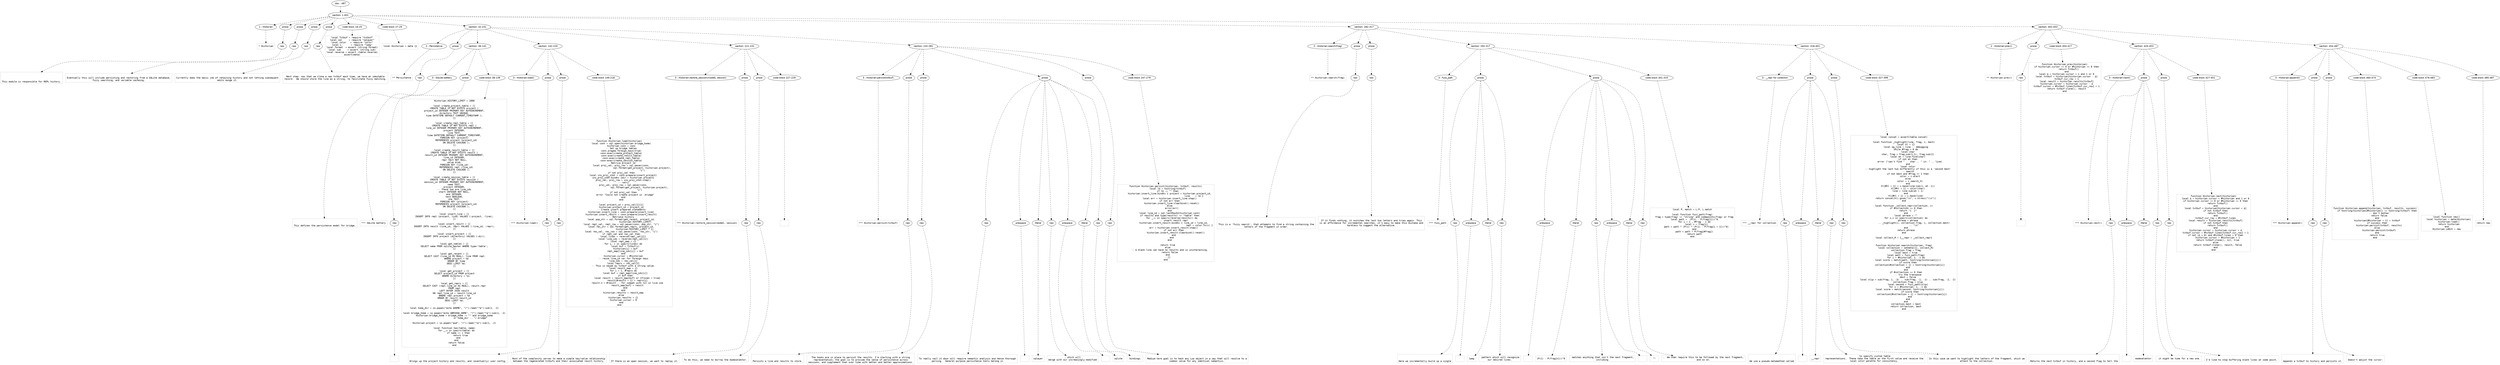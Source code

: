 digraph lpegNode {

node [fontname=Helvetica]
edge [style=dashed]

doc_0 [label="doc - 487"]


doc_0 -> { section_1}
{rank=same; section_1}

section_1 [label="section: 1-401"]


// END RANK doc_0

section_1 -> { header_2 prose_3 prose_4 prose_5 prose_6 codeblock_7 codeblock_8 section_9 section_10 section_11}
{rank=same; header_2 prose_3 prose_4 prose_5 prose_6 codeblock_7 codeblock_8 section_9 section_10 section_11}

header_2 [label="1 : Historian"]

prose_3 [label="prose"]

prose_4 [label="prose"]

prose_5 [label="prose"]

prose_6 [label="prose"]

codeblock_7 [label="code block 16-25"]

codeblock_8 [label="code block 27-29"]

section_9 [label="section: 32-231"]

section_10 [label="section: 282-317"]

section_11 [label="section: 402-453"]


// END RANK section_1

header_2 -> leaf_12
leaf_12  [color=Gray,shape=rectangle,fontname=Inconsolata,label="* Historian"]
// END RANK header_2

prose_3 -> { raw_13}
{rank=same; raw_13}

raw_13 [label="raw"]


// END RANK prose_3

raw_13 -> leaf_14
leaf_14  [color=Gray,shape=rectangle,fontname=Inconsolata,label="


This module is responsible for REPL history.
"]
// END RANK raw_13

prose_4 -> { raw_15}
{rank=same; raw_15}

raw_15 [label="raw"]


// END RANK prose_4

raw_15 -> leaf_16
leaf_16  [color=Gray,shape=rectangle,fontname=Inconsolata,label="
Eventually this will include persisting and restoring from a SQLite database,
fuzzy searching, and variable cacheing.
"]
// END RANK raw_15

prose_5 -> { raw_17}
{rank=same; raw_17}

raw_17 [label="raw"]


// END RANK prose_5

raw_17 -> leaf_18
leaf_18  [color=Gray,shape=rectangle,fontname=Inconsolata,label="
Currently does the basic job of retaining history and not letting subsequent
edits munge it.
"]
// END RANK raw_17

prose_6 -> { raw_19}
{rank=same; raw_19}

raw_19 [label="raw"]


// END RANK prose_6

raw_19 -> leaf_20
leaf_20  [color=Gray,shape=rectangle,fontname=Inconsolata,label="
Next step: now that we clone a new txtbuf each time, we have an immutable
record.  We should store the line as a string, to facilitate fuzzy matching.

"]
// END RANK raw_19

codeblock_7 -> leaf_21
leaf_21  [color=Gray,shape=rectangle,fontname=Inconsolata,label="local Txtbuf = require \"txtbuf\"
local sql     = require \"sqlayer\"
local color   = require \"color\"
local L       = require \"lpeg\"
local format  = assert (string.format)
local sub     = assert (string.sub)
local reverse = assert (table.reverse)
assert(meta)"]
// END RANK codeblock_7

codeblock_8 -> leaf_22
leaf_22  [color=Gray,shape=rectangle,fontname=Inconsolata,label="local Historian = meta {}"]
// END RANK codeblock_8

section_9 -> { header_23 prose_24 section_25 section_26 section_27 section_28}
{rank=same; header_23 prose_24 section_25 section_26 section_27 section_28}

header_23 [label="2 : Persistence"]

prose_24 [label="prose"]

section_25 [label="section: 36-141"]

section_26 [label="section: 142-220"]

section_27 [label="section: 221-231"]

section_28 [label="section: 232-281"]


// END RANK section_9

header_23 -> leaf_29
leaf_29  [color=Gray,shape=rectangle,fontname=Inconsolata,label="** Persistence"]
// END RANK header_23

prose_24 -> { raw_30}
{rank=same; raw_30}

raw_30 [label="raw"]


// END RANK prose_24

raw_30 -> leaf_31
leaf_31  [color=Gray,shape=rectangle,fontname=Inconsolata,label="

This defines the persistence model for bridge.
"]
// END RANK raw_30

section_25 -> { header_32 prose_33 codeblock_34}
{rank=same; header_32 prose_33 codeblock_34}

header_32 [label="3 : SQLite battery"]

prose_33 [label="prose"]

codeblock_34 [label="code block 38-139"]


// END RANK section_25

header_32 -> leaf_35
leaf_35  [color=Gray,shape=rectangle,fontname=Inconsolata,label="*** SQLite battery"]
// END RANK header_32

prose_33 -> { raw_36}
{rank=same; raw_36}

raw_36 [label="raw"]


// END RANK prose_33

raw_36 -> leaf_37
leaf_37  [color=Gray,shape=rectangle,fontname=Inconsolata,label="
"]
// END RANK raw_36

codeblock_34 -> leaf_38
leaf_38  [color=Gray,shape=rectangle,fontname=Inconsolata,label="Historian.HISTORY_LIMIT = 1000

local create_project_table = [[
CREATE TABLE IF NOT EXISTS project (
project_id INTEGER PRIMARY KEY AUTOINCREMENT,
directory TEXT UNIQUE,
time DATETIME DEFAULT CURRENT_TIMESTAMP );
]]

local create_repl_table = [[
CREATE TABLE IF NOT EXISTS repl (
line_id INTEGER PRIMARY KEY AUTOINCREMENT,
project INTEGER,
line TEXT,
time DATETIME DEFAULT CURRENT_TIMESTAMP,
FOREIGN KEY (project)
   REFERENCES project (project_id)
   ON DELETE CASCADE );
]]

local create_result_table = [[
CREATE TABLE IF NOT EXISTS result (
result_id INTEGER PRIMARY KEY AUTOINCREMENT,
line_id INTEGER,
repr text NOT NULL,
value blob,
FOREIGN KEY (line_id)
   REFERENCES repl (line_id)
   ON DELETE CASCADE );
]]

local create_session_table = [[
CREATE TABLE IF NOT EXISTS session (
session_id INTEGER PRIMARY KEY AUTOINCREMENT,
name TEXT,
project INTEGER,
-- These two are line_ids
start INTEGER NOT NULL,
end INTEGER,
test BOOLEAN,
sha TEXT,
FOREIGN KEY (project)
   REFERENCES project (project_id)
   ON DELETE CASCADE );
]]

local insert_line = [[
INSERT INTO repl (project, line) VALUES (:project, :line);
]]

local insert_result = [[
INSERT INTO result (line_id, repr) VALUES (:line_id, :repr);
]]

local insert_project = [[
INSERT INTO project (directory) VALUES (:dir);
]]

local get_tables = [[
SELECT name FROM sqlite_master WHERE type='table';
]]

local get_recent = [[
SELECT CAST (line_id AS REAL), line FROM repl
   WHERE project = %d
   ORDER BY time
   DESC LIMIT %d;
]]

local get_project = [[
SELECT project_id FROM project
   WHERE directory = %s;
]]

local get_reprs = [[
SELECT CAST (repl.line_id AS REAL), result.repr
FROM repl
LEFT OUTER JOIN result
ON repl.line_id = result.line_id
WHERE repl.project = %d
ORDER BY result.result_id
DESC LIMIT %d;
]]

local home_dir = io.popen(\"echo $HOME\", \"r\"):read(\"*a\"):sub(1, -2)

local bridge_home = io.popen(\"echo $BRIDGE_HOME\", \"r\"):read(\"*a\"):sub(1, -2)
Historian.bridge_home = bridge_home ~= \"\" and bridge_home
                        or home_dir .. \"/.bridge\"

Historian.project = io.popen(\"pwd\", \"r\"):read(\"*a\"):sub(1, -2)

local function has(table, name)
   for _,v in ipairs(table) do
      if name == v then
         return true
      end
   end
   return false
end"]
// END RANK codeblock_34

section_26 -> { header_39 prose_40 prose_41 codeblock_42}
{rank=same; header_39 prose_40 prose_41 codeblock_42}

header_39 [label="3 : Historian:load()"]

prose_40 [label="prose"]

prose_41 [label="prose"]

codeblock_42 [label="code block 149-218"]


// END RANK section_26

header_39 -> leaf_43
leaf_43  [color=Gray,shape=rectangle,fontname=Inconsolata,label="*** Historian:load()"]
// END RANK header_39

prose_40 -> { raw_44}
{rank=same; raw_44}

raw_44 [label="raw"]


// END RANK prose_40

raw_44 -> leaf_45
leaf_45  [color=Gray,shape=rectangle,fontname=Inconsolata,label="

Brings up the project history and results, and (eventually) user config.
"]
// END RANK raw_44

prose_41 -> { raw_46}
{rank=same; raw_46}

raw_46 [label="raw"]


// END RANK prose_41

raw_46 -> leaf_47
leaf_47  [color=Gray,shape=rectangle,fontname=Inconsolata,label="
Most of the complexity serves to make a simple key/value relationship
between the regenerated txtbufs and their associated result history.
"]
// END RANK raw_46

codeblock_42 -> leaf_48
leaf_48  [color=Gray,shape=rectangle,fontname=Inconsolata,label="function Historian.load(historian)
   local conn = sql.open(historian.bridge_home)
   historian.conn = conn
   -- Set up bridge tables
   conn.pragma.foreign_keys(true)
   conn:exec(create_project_table)
   conn:exec(create_result_table)
   conn:exec(create_repl_table)
   conn:exec(create_session_table)
   -- Retrive project id
   local proj_val, proj_row = sql.pexec(conn,
                                  sql.format(get_project, historian.project),
                                  \"i\")
   if not proj_val then
      local ins_proj_stmt = conn:prepare(insert_project)
      ins_proj_stmt:bindkv {dir = historian.project}
      proj_val, proj_row = ins_proj_stmt:step()
      -- retry
      proj_val, proj_row = sql.pexec(conn,
                              sql.format(get_project, historian.project),
                              \"i\")
      if not proj_val then
         error \"Could not create project in .bridge\"
      end
   end

   local project_id = proj_val[1][1]
   historian.project_id = project_id
   -- Create insert prepared statements
   historian.insert_line = conn:prepare(insert_line)
   historian.insert_result = conn:prepare(insert_result)
   -- Retrieve history
   local pop_str = sql.format(get_recent, project_id,
                        historian.HISTORY_LIMIT)
   local repl_val, repl_row = sql.pexec(conn, pop_str, \"i\")
   local res_str = sql.format(get_reprs, project_id,
                       historian.HISTORY_LIMIT * 2)
   local res_val, res_row = sql.pexec(conn, res_str, \"i\")
   if repl_val and res_val then
      local lines = reverse(repl_val[2])
      local line_ids = reverse(repl_val[1])
      local repl_map = {}
      for i, v in ipairs(lines) do
         local buf = Txtbuf(v)
         historian[i] = buf
         repl_map[line_ids[i]] = buf
      end
      historian.cursor = #historian
      -- reuse line_id var for foreign keys
      line_ids = res_val[1]
      local reprs = res_val[2]
      -- This is keyed by txtbuf with a string value.
      local result_map = {}
      for i = 1, #reprs do
         local buf = repl_map[line_ids[i]]
         if buf then
            local result = result_map[buf] or {frozen = true}
            result[#result + 1] = reprs[i]
            result.n = #result -- for compat with nil in live use
            result_map[buf] = result
         end
      end
      historian.results = result_map
   else
      historian.results = {}
      historian.cursor = 0
   end
end"]
// END RANK codeblock_42

section_27 -> { header_49 prose_50 prose_51 codeblock_52}
{rank=same; header_49 prose_50 prose_51 codeblock_52}

header_49 [label="3 : Historian:restore_session(modeS, session)"]

prose_50 [label="prose"]

prose_51 [label="prose"]

codeblock_52 [label="code block 227-229"]


// END RANK section_27

header_49 -> leaf_53
leaf_53  [color=Gray,shape=rectangle,fontname=Inconsolata,label="*** Historian:restore_session(modeS, session)"]
// END RANK header_49

prose_50 -> { raw_54}
{rank=same; raw_54}

raw_54 [label="raw"]


// END RANK prose_50

raw_54 -> leaf_55
leaf_55  [color=Gray,shape=rectangle,fontname=Inconsolata,label="

If there is an open session, we want to replay it.
"]
// END RANK raw_54

prose_51 -> { raw_56}
{rank=same; raw_56}

raw_56 [label="raw"]


// END RANK prose_51

raw_56 -> leaf_57
leaf_57  [color=Gray,shape=rectangle,fontname=Inconsolata,label="
To do this, we need to borrow the modeselektor.
"]
// END RANK raw_56

codeblock_52 -> leaf_58
leaf_58  [color=Gray,shape=rectangle,fontname=Inconsolata,label=""]
// END RANK codeblock_52

section_28 -> { header_59 prose_60 prose_61 prose_62 prose_63 codeblock_64}
{rank=same; header_59 prose_60 prose_61 prose_62 prose_63 codeblock_64}

header_59 [label="3 : Historian:persist(txtbuf)"]

prose_60 [label="prose"]

prose_61 [label="prose"]

prose_62 [label="prose"]

prose_63 [label="prose"]

codeblock_64 [label="code block 247-279"]


// END RANK section_28

header_59 -> leaf_65
leaf_65  [color=Gray,shape=rectangle,fontname=Inconsolata,label="*** Historian:persist(txtbuf)"]
// END RANK header_59

prose_60 -> { raw_66}
{rank=same; raw_66}

raw_66 [label="raw"]


// END RANK prose_60

raw_66 -> leaf_67
leaf_67  [color=Gray,shape=rectangle,fontname=Inconsolata,label="

Persists a line and results to store.
"]
// END RANK raw_66

prose_61 -> { raw_68}
{rank=same; raw_68}

raw_68 [label="raw"]


// END RANK prose_61

raw_68 -> leaf_69
leaf_69  [color=Gray,shape=rectangle,fontname=Inconsolata,label="
The hooks are in place to persist the results. I'm starting with a string
representation; the goal is to provide the sense of persistence across
sessions, and supplement that over time with better and better approximations.
"]
// END RANK raw_68

prose_62 -> { raw_70 prespace_71 literal_72 raw_73 prespace_74 literal_75 raw_76}
{rank=same; raw_70 prespace_71 literal_72 raw_73 prespace_74 literal_75 raw_76}

raw_70 [label="raw"]

prespace_71 [label="prespace"]

literal_72 [label="literal"]

raw_73 [label="raw"]

prespace_74 [label="prespace"]

literal_75 [label="literal"]

raw_76 [label="raw"]


// END RANK prose_62

raw_70 -> leaf_77
leaf_77  [color=Gray,shape=rectangle,fontname=Inconsolata,label="
To really nail it down will require semantic analysis and hence thorough
parsing.  General-purpose persistence tools belong in"]
// END RANK raw_70

prespace_71 -> leaf_78
leaf_78  [color=Gray,shape=rectangle,fontname=Inconsolata,label=" "]
// END RANK prespace_71

literal_72 -> leaf_79
leaf_79  [color=Gray,shape=rectangle,fontname=Inconsolata,label="sqlayer"]
// END RANK literal_72

raw_73 -> leaf_80
leaf_80  [color=Gray,shape=rectangle,fontname=Inconsolata,label=", which will
merge with our increasingly-modified"]
// END RANK raw_73

prespace_74 -> leaf_81
leaf_81  [color=Gray,shape=rectangle,fontname=Inconsolata,label=" "]
// END RANK prespace_74

literal_75 -> leaf_82
leaf_82  [color=Gray,shape=rectangle,fontname=Inconsolata,label="sqlite"]
// END RANK literal_75

raw_76 -> leaf_83
leaf_83  [color=Gray,shape=rectangle,fontname=Inconsolata,label=" bindings.
"]
// END RANK raw_76

prose_63 -> { raw_84}
{rank=same; raw_84}

raw_84 [label="raw"]


// END RANK prose_63

raw_84 -> leaf_85
leaf_85  [color=Gray,shape=rectangle,fontname=Inconsolata,label="
Medium-term goal is to hash any Lua object in a way that will resolve to a
common value for any identical semantics.
"]
// END RANK raw_84

codeblock_64 -> leaf_86
leaf_86  [color=Gray,shape=rectangle,fontname=Inconsolata,label="function Historian.persist(historian, txtbuf, results)
   local lb = tostring(txtbuf)
   if lb ~= \"\" then
      historian.insert_line:bindkv { project = historian.project_id,
                                          line    = lb }
      local err = historian.insert_line:step()
      if not err then
         historian.insert_line:clearbind():reset()
      else
         error(err)
      end
      local line_id = sql.lastRowId(historian.conn)
      if results and type(results) == \"table\" then
         for _,v in ipairs(reverse(results)) do
            -- insert result repr
            historian.insert_result:bindkv { line_id = line_id,
                                                  repr = color.ts(v) }
            err = historian.insert_result:step()
            if not err then
               historian.insert_result:clearbind():reset()
            end
         end
      end

   return true
   else
      -- A blank line can have no results and is uninteresting.
      return false
   end
   --]]
end"]
// END RANK codeblock_64

section_10 -> { header_87 prose_88 prose_89 section_90 section_91}
{rank=same; header_87 prose_88 prose_89 section_90 section_91}

header_87 [label="2 : Historian:search(frag)"]

prose_88 [label="prose"]

prose_89 [label="prose"]

section_90 [label="section: 292-317"]

section_91 [label="section: 318-401"]


// END RANK section_10

header_87 -> leaf_92
leaf_92  [color=Gray,shape=rectangle,fontname=Inconsolata,label="** Historian:search(frag)"]
// END RANK header_87

prose_88 -> { raw_93}
{rank=same; raw_93}

raw_93 [label="raw"]


// END RANK prose_88

raw_93 -> leaf_94
leaf_94  [color=Gray,shape=rectangle,fontname=Inconsolata,label="

This is a 'fuzzy search', that attempts to find a string containing the
letters of the fragment in order.
"]
// END RANK raw_93

prose_89 -> { raw_95}
{rank=same; raw_95}

raw_95 [label="raw"]


// END RANK prose_89

raw_95 -> leaf_96
leaf_96  [color=Gray,shape=rectangle,fontname=Inconsolata,label="
If it finds nothing, it switches the last two letters and tries again. This
is an affordance for incremental searches, it's easy to make this mistake and
harmless to suggest the alternative.

"]
// END RANK raw_95

section_90 -> { header_97 prose_98 prose_99 codeblock_100}
{rank=same; header_97 prose_98 prose_99 codeblock_100}

header_97 [label="3 : fuss_patt"]

prose_98 [label="prose"]

prose_99 [label="prose"]

codeblock_100 [label="code block 301-315"]


// END RANK section_90

header_97 -> leaf_101
leaf_101  [color=Gray,shape=rectangle,fontname=Inconsolata,label="*** fuss_patt"]
// END RANK header_97

prose_98 -> { raw_102 prespace_103 literal_104 raw_105}
{rank=same; raw_102 prespace_103 literal_104 raw_105}

raw_102 [label="raw"]

prespace_103 [label="prespace"]

literal_104 [label="literal"]

raw_105 [label="raw"]


// END RANK prose_98

raw_102 -> leaf_106
leaf_106  [color=Gray,shape=rectangle,fontname=Inconsolata,label="

Here we incrementally build up a single"]
// END RANK raw_102

prespace_103 -> leaf_107
leaf_107  [color=Gray,shape=rectangle,fontname=Inconsolata,label=" "]
// END RANK prespace_103

literal_104 -> leaf_108
leaf_108  [color=Gray,shape=rectangle,fontname=Inconsolata,label="lpeg"]
// END RANK literal_104

raw_105 -> leaf_109
leaf_109  [color=Gray,shape=rectangle,fontname=Inconsolata,label=" pattern which will recognize
our desired lines.
"]
// END RANK raw_105

prose_99 -> { prespace_110 literal_111 raw_112 prespace_113 literal_114 raw_115}
{rank=same; prespace_110 literal_111 raw_112 prespace_113 literal_114 raw_115}

prespace_110 [label="prespace"]

literal_111 [label="literal"]

raw_112 [label="raw"]

prespace_113 [label="prespace"]

literal_114 [label="literal"]

raw_115 [label="raw"]


// END RANK prose_99

prespace_110 -> leaf_116
leaf_116  [color=Gray,shape=rectangle,fontname=Inconsolata,label=""]
// END RANK prespace_110

literal_111 -> leaf_117
leaf_117  [color=Gray,shape=rectangle,fontname=Inconsolata,label="(P(1) - P(frag[n]))^0"]
// END RANK literal_111

raw_112 -> leaf_118
leaf_118  [color=Gray,shape=rectangle,fontname=Inconsolata,label=" matches anything that isn't the next fragment,
including"]
// END RANK raw_112

prespace_113 -> leaf_119
leaf_119  [color=Gray,shape=rectangle,fontname=Inconsolata,label=" "]
// END RANK prespace_113

literal_114 -> leaf_120
leaf_120  [color=Gray,shape=rectangle,fontname=Inconsolata,label="\"\""]
// END RANK literal_114

raw_115 -> leaf_121
leaf_121  [color=Gray,shape=rectangle,fontname=Inconsolata,label=".  We then require this to be followed by the next fragment,
and so on.
"]
// END RANK raw_115

codeblock_100 -> leaf_122
leaf_122  [color=Gray,shape=rectangle,fontname=Inconsolata,label="local P, match = L.P, L.match

local function fuzz_patt(frag)
   frag = type(frag) == \"string\" and codepoints(frag) or frag
   local patt =  (P(1) - P(frag[1]))^0
   for i = 1 , #frag - 1 do
      local v = frag[i]
      patt = patt * (P(v) * (P(1) - P(frag[i + 1]))^0)
   end
   patt = patt * P(frag[#frag])
   return patt
end
"]
// END RANK codeblock_100

section_91 -> { header_123 prose_124 prose_125 codeblock_126}
{rank=same; header_123 prose_124 prose_125 codeblock_126}

header_123 [label="3 : __repr for collection"]

prose_124 [label="prose"]

prose_125 [label="prose"]

codeblock_126 [label="code block 327-399"]


// END RANK section_91

header_123 -> leaf_127
leaf_127  [color=Gray,shape=rectangle,fontname=Inconsolata,label="*** __repr for collection"]
// END RANK header_123

prose_124 -> { raw_128 prespace_129 literal_130 raw_131}
{rank=same; raw_128 prespace_129 literal_130 raw_131}

raw_128 [label="raw"]

prespace_129 [label="prespace"]

literal_130 [label="literal"]

raw_131 [label="raw"]


// END RANK prose_124

raw_128 -> leaf_132
leaf_132  [color=Gray,shape=rectangle,fontname=Inconsolata,label="

We use a pseudo-metamethod called"]
// END RANK raw_128

prespace_129 -> leaf_133
leaf_133  [color=Gray,shape=rectangle,fontname=Inconsolata,label=" "]
// END RANK prespace_129

literal_130 -> leaf_134
leaf_134  [color=Gray,shape=rectangle,fontname=Inconsolata,label="__repr"]
// END RANK literal_130

raw_131 -> leaf_135
leaf_135  [color=Gray,shape=rectangle,fontname=Inconsolata,label=" to specify custom table
representations.  These take the table as the first value and receive the
local color palette for consistency.
"]
// END RANK raw_131

prose_125 -> { raw_136}
{rank=same; raw_136}

raw_136 [label="raw"]


// END RANK prose_125

raw_136 -> leaf_137
leaf_137  [color=Gray,shape=rectangle,fontname=Inconsolata,label="
In this case we want to highlight the letters of the fragment, which we
attach to the collection.
"]
// END RANK raw_136

codeblock_126 -> leaf_138
leaf_138  [color=Gray,shape=rectangle,fontname=Inconsolata,label="local concat = assert(table.concat)

local function _highlight(line, frag, c, best)
   local hl = {}
   local og_line = line -- debugging
   while #frag > 0 do
      local char
      char, frag = frag:sub(1,1), frag:sub(2)
      local at = line:find(char)
      if not at then
         error (\"can't find \" .. char .. \" in: \" .. line)
      end
      local color
      -- highlight the last two differently if this is a 'second best'
      -- search
      if not best and #frag <= 1 then
         color = c.alert
      else
         color = c.search_hl
      end
      hl[#hl + 1] = c.base(line:sub(1, at -1))
      hl[#hl + 1] = color(char)
      line = line:sub(at + 1)
   end
   hl[#hl + 1] = c.base(line)
   return concat(hl):gsub(\"\\n\", c.stresc(\"\\\\n\"))
end

local function _collect_repr(collection, c)
   if #collection == 0 then
      return \"{  }\"
   end
   local phrase = \"\"
   for i,v in ipairs(collection) do
      phrase = phrase
               .. _highlight(v, collection.frag, c, collection.best)
               .. \"\\n\"
   end
   return phrase
end

local collect_M = {__repr = _collect_repr}


function Historian.search(historian, frag)
   local collection = setmeta({}, collect_M)
   collection.frag = frag
   local best = true
   local patt = fuzz_patt(frag)
   for i = #historian, 1, -1 do
      local score = match(patt, tostring(historian[i]))
      if score then
         collection[#collection + 1] = tostring(historian[i])
      end
   end
   if #collection == 0 then
      -- try the transpose
      best = false
      local slip = sub(frag, 1, -3) .. sub(frag, -1, -1) .. sub(frag, -2, -2)
      collection.frag = slip
      local second = fuzz_patt(slip)
      for i = #historian, 1, -1 do
         local score = match(second, tostring(historian[i]))
         if score then
            collection[#collection + 1] = tostring(historian[i])
         end
      end
   end
   collection.best = best
   return collection, best
end"]
// END RANK codeblock_126

section_11 -> { header_139 prose_140 codeblock_141 section_142 section_143}
{rank=same; header_139 prose_140 codeblock_141 section_142 section_143}

header_139 [label="2 : Historian:prev()"]

prose_140 [label="prose"]

codeblock_141 [label="code block 404-417"]

section_142 [label="section: 420-453"]

section_143 [label="section: 454-487"]


// END RANK section_11

header_139 -> leaf_144
leaf_144  [color=Gray,shape=rectangle,fontname=Inconsolata,label="** Historian:prev()"]
// END RANK header_139

prose_140 -> { raw_145}
{rank=same; raw_145}

raw_145 [label="raw"]


// END RANK prose_140

raw_145 -> leaf_146
leaf_146  [color=Gray,shape=rectangle,fontname=Inconsolata,label="
"]
// END RANK raw_145

codeblock_141 -> leaf_147
leaf_147  [color=Gray,shape=rectangle,fontname=Inconsolata,label="function Historian.prev(historian)
   if historian.cursor == 0 or #historian == 0 then
      return Txtbuf()
   end
   local Δ = historian.cursor > 1 and 1 or 0
   local txtbuf = historian[historian.cursor - Δ]
   txtbuf.cur_row = 1
   local result = historian.results[txtbuf]
   historian.cursor = historian.cursor - Δ
   txtbuf.cursor = #txtbuf.lines[txtbuf.cur_row] + 1
   return txtbuf:clone(), result
end"]
// END RANK codeblock_141

section_142 -> { header_148 prose_149 prose_150 codeblock_151}
{rank=same; header_148 prose_149 prose_150 codeblock_151}

header_148 [label="3 : Historian:next()"]

prose_149 [label="prose"]

prose_150 [label="prose"]

codeblock_151 [label="code block 427-451"]


// END RANK section_142

header_148 -> leaf_152
leaf_152  [color=Gray,shape=rectangle,fontname=Inconsolata,label="*** Historian:next()"]
// END RANK header_148

prose_149 -> { raw_153 prespace_154 literal_155 raw_156}
{rank=same; raw_153 prespace_154 literal_155 raw_156}

raw_153 [label="raw"]

prespace_154 [label="prespace"]

literal_155 [label="literal"]

raw_156 [label="raw"]


// END RANK prose_149

raw_153 -> leaf_157
leaf_157  [color=Gray,shape=rectangle,fontname=Inconsolata,label="

Returns the next txtbuf in history, and a second flag to tell the"]
// END RANK raw_153

prespace_154 -> leaf_158
leaf_158  [color=Gray,shape=rectangle,fontname=Inconsolata,label=""]
// END RANK prespace_154

literal_155 -> leaf_159
leaf_159  [color=Gray,shape=rectangle,fontname=Inconsolata,label="modeselektor"]
// END RANK literal_155

raw_156 -> leaf_160
leaf_160  [color=Gray,shape=rectangle,fontname=Inconsolata,label=" it might be time for a new one.
"]
// END RANK raw_156

prose_150 -> { raw_161}
{rank=same; raw_161}

raw_161 [label="raw"]


// END RANK prose_150

raw_161 -> leaf_162
leaf_162  [color=Gray,shape=rectangle,fontname=Inconsolata,label="
I'd like to stop buffering blank lines at some point.
"]
// END RANK raw_161

codeblock_151 -> leaf_163
leaf_163  [color=Gray,shape=rectangle,fontname=Inconsolata,label="function Historian.next(historian)
   local Δ = historian.cursor < #historian and 1 or 0
   if historian.cursor == 0 or #historian == 0 then
      return Txtbuf()
   end
   local txtbuf = historian[historian.cursor + Δ]
   if not txtbuf then
      return Txtbuf()
   end
   txtbuf.cur_row = #txtbuf.lines
   local result = historian.results[txtbuf]
   if not txtbuf then
      return Txtbuf()
   end
   historian.cursor = historian.cursor + Δ
   txtbuf.cursor = #txtbuf.lines[txtbuf.cur_row] + 1
   if not (Δ > 0) and #txtbuf.lines > 0 then
      historian.cursor = #historian + 1
      return txtbuf:clone(), nil, true
   else
      return txtbuf:clone(), result, false
   end
end"]
// END RANK codeblock_151

section_143 -> { header_164 prose_165 prose_166 codeblock_167 codeblock_168 codeblock_169}
{rank=same; header_164 prose_165 prose_166 codeblock_167 codeblock_168 codeblock_169}

header_164 [label="3 : Historian:append()"]

prose_165 [label="prose"]

prose_166 [label="prose"]

codeblock_167 [label="code block 460-474"]

codeblock_168 [label="code block 476-483"]

codeblock_169 [label="code block 485-487"]


// END RANK section_143

header_164 -> leaf_170
leaf_170  [color=Gray,shape=rectangle,fontname=Inconsolata,label="*** Historian:append()"]
// END RANK header_164

prose_165 -> { raw_171}
{rank=same; raw_171}

raw_171 [label="raw"]


// END RANK prose_165

raw_171 -> leaf_172
leaf_172  [color=Gray,shape=rectangle,fontname=Inconsolata,label="

Appends a txtbuf to history and persists it.
"]
// END RANK raw_171

prose_166 -> { raw_173}
{rank=same; raw_173}

raw_173 [label="raw"]


// END RANK prose_166

raw_173 -> leaf_174
leaf_174  [color=Gray,shape=rectangle,fontname=Inconsolata,label="
Doesn't adjust the cursor.
"]
// END RANK raw_173

codeblock_167 -> leaf_175
leaf_175  [color=Gray,shape=rectangle,fontname=Inconsolata,label="function Historian.append(historian, txtbuf, results, success)
   if tostring(historian[#historian]) == tostring(txtbuf) then
      -- don't bother
      return false
   end
   historian[#historian + 1] = txtbuf
   if success then
      historian:persist(txtbuf, results)
   else
      historian:persist(txtbuf)
   end
   return true
end"]
// END RANK codeblock_167

codeblock_168 -> leaf_176
leaf_176  [color=Gray,shape=rectangle,fontname=Inconsolata,label="local function new()
   local historian = meta(Historian)
   historian:load()
   return historian
end
Historian.idEst = new"]
// END RANK codeblock_168

codeblock_169 -> leaf_177
leaf_177  [color=Gray,shape=rectangle,fontname=Inconsolata,label="return new"]
// END RANK codeblock_169


}
